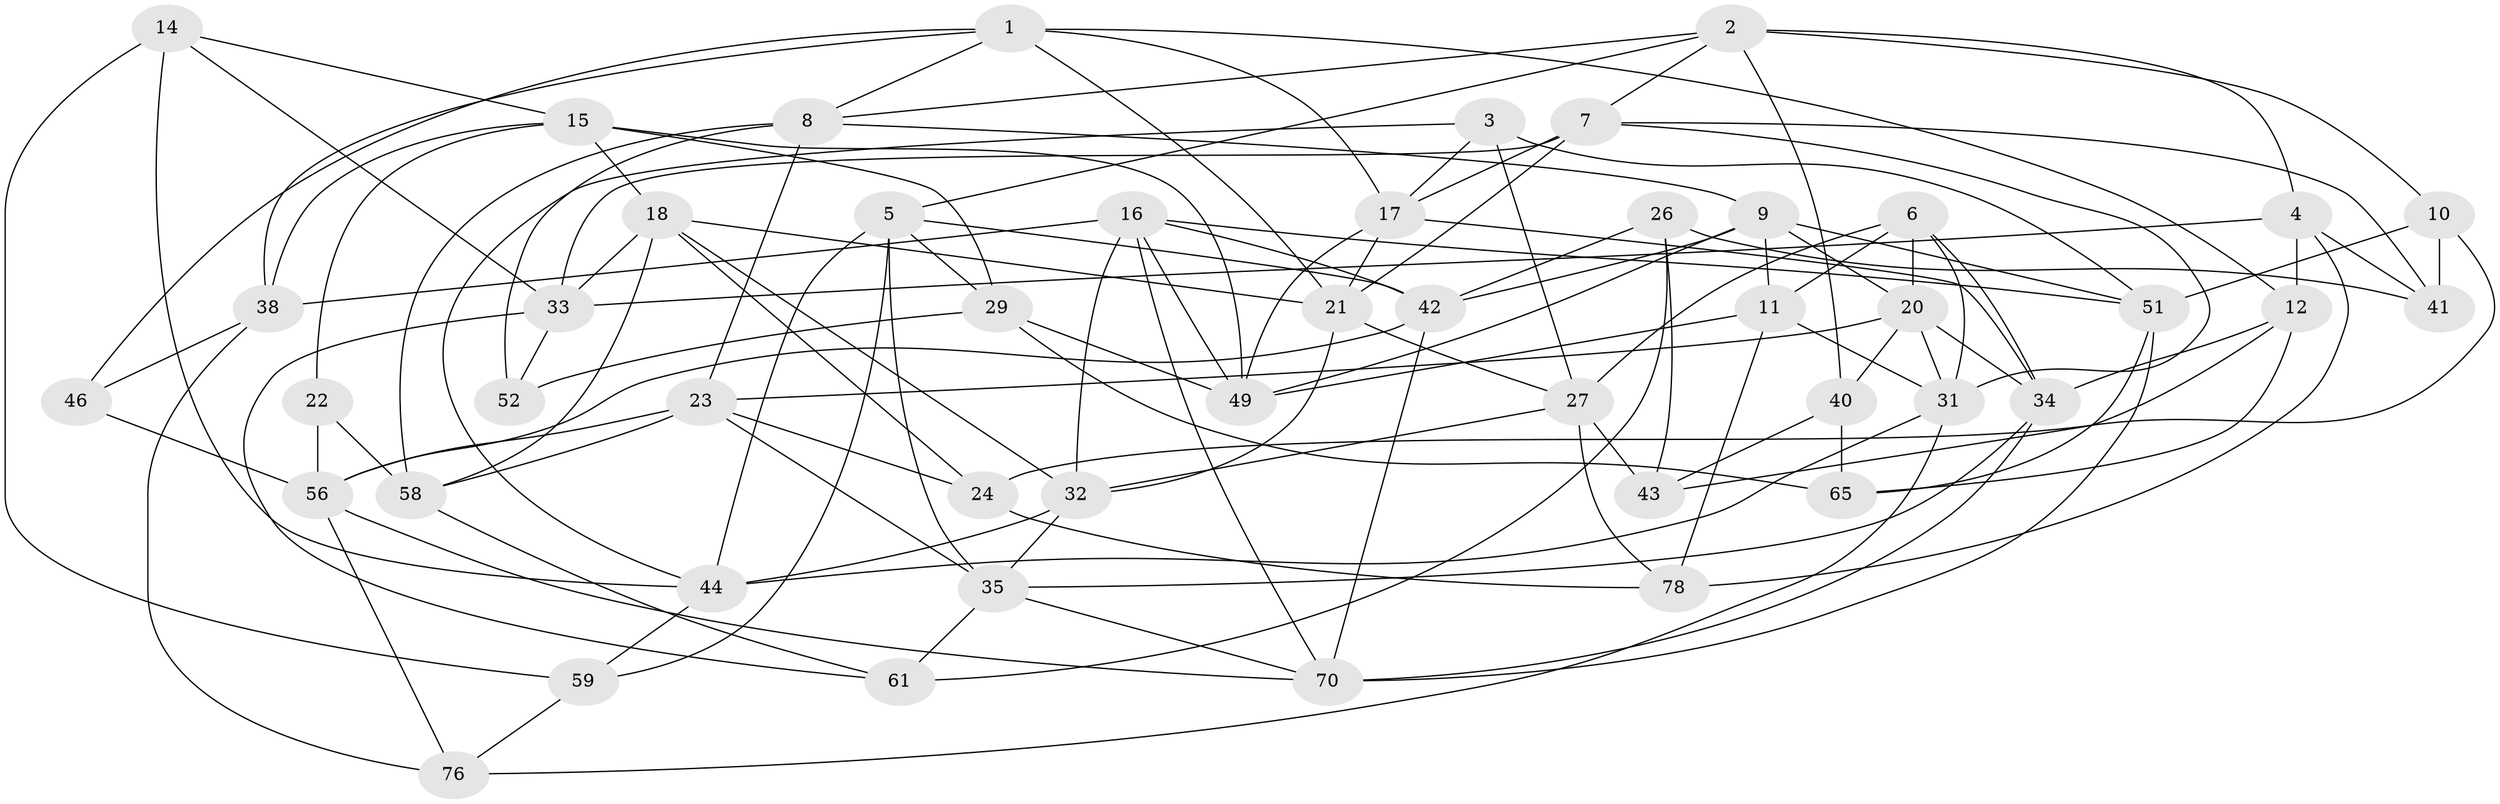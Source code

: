 // original degree distribution, {4: 1.0}
// Generated by graph-tools (version 1.1) at 2025/42/03/06/25 10:42:25]
// undirected, 48 vertices, 123 edges
graph export_dot {
graph [start="1"]
  node [color=gray90,style=filled];
  1 [super="+13"];
  2 [super="+62"];
  3;
  4 [super="+75"];
  5 [super="+55"];
  6 [super="+57"];
  7 [super="+30"];
  8 [super="+79"];
  9 [super="+69"];
  10;
  11 [super="+39"];
  12 [super="+63"];
  14;
  15 [super="+45"];
  16 [super="+48"];
  17 [super="+50"];
  18 [super="+19"];
  20 [super="+25"];
  21 [super="+54"];
  22;
  23 [super="+36"];
  24;
  26;
  27 [super="+28"];
  29 [super="+37"];
  31 [super="+73"];
  32 [super="+68"];
  33 [super="+74"];
  34 [super="+53"];
  35 [super="+80"];
  38 [super="+47"];
  40;
  41;
  42 [super="+66"];
  43;
  44 [super="+60"];
  46;
  49 [super="+77"];
  51 [super="+64"];
  52;
  56 [super="+67"];
  58 [super="+71"];
  59;
  61;
  65;
  70 [super="+72"];
  76;
  78;
  1 -- 8;
  1 -- 12;
  1 -- 46;
  1 -- 17;
  1 -- 21;
  1 -- 38;
  2 -- 40;
  2 -- 10;
  2 -- 4;
  2 -- 8;
  2 -- 7;
  2 -- 5;
  3 -- 27;
  3 -- 17;
  3 -- 44;
  3 -- 51;
  4 -- 78;
  4 -- 41;
  4 -- 33;
  4 -- 12 [weight=2];
  5 -- 35;
  5 -- 42;
  5 -- 44;
  5 -- 59;
  5 -- 29;
  6 -- 20;
  6 -- 34;
  6 -- 31;
  6 -- 11 [weight=2];
  6 -- 27;
  7 -- 33;
  7 -- 41;
  7 -- 17;
  7 -- 31;
  7 -- 21;
  8 -- 52;
  8 -- 9;
  8 -- 58;
  8 -- 23;
  9 -- 42;
  9 -- 11;
  9 -- 20;
  9 -- 51;
  9 -- 49;
  10 -- 24;
  10 -- 51;
  10 -- 41;
  11 -- 49;
  11 -- 78;
  11 -- 31;
  12 -- 43;
  12 -- 65;
  12 -- 34;
  14 -- 33;
  14 -- 44;
  14 -- 59;
  14 -- 15;
  15 -- 22;
  15 -- 18;
  15 -- 29;
  15 -- 38;
  15 -- 49;
  16 -- 32;
  16 -- 42;
  16 -- 38;
  16 -- 70;
  16 -- 51;
  16 -- 49;
  17 -- 49;
  17 -- 34;
  17 -- 21;
  18 -- 21;
  18 -- 32;
  18 -- 58;
  18 -- 24;
  18 -- 33;
  20 -- 23;
  20 -- 31;
  20 -- 40;
  20 -- 34;
  21 -- 27;
  21 -- 32;
  22 -- 56;
  22 -- 58 [weight=2];
  23 -- 24;
  23 -- 58;
  23 -- 56;
  23 -- 35;
  24 -- 78;
  26 -- 43;
  26 -- 61;
  26 -- 42;
  26 -- 41;
  27 -- 32;
  27 -- 43;
  27 -- 78;
  29 -- 52 [weight=2];
  29 -- 65;
  29 -- 49;
  31 -- 44;
  31 -- 76;
  32 -- 44;
  32 -- 35;
  33 -- 52;
  33 -- 61;
  34 -- 70;
  34 -- 35;
  35 -- 70;
  35 -- 61;
  38 -- 46 [weight=2];
  38 -- 76;
  40 -- 43;
  40 -- 65;
  42 -- 56;
  42 -- 70;
  44 -- 59;
  46 -- 56;
  51 -- 65;
  51 -- 70;
  56 -- 76;
  56 -- 70;
  58 -- 61;
  59 -- 76;
}
